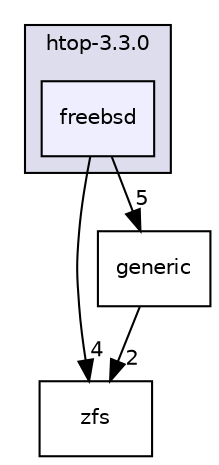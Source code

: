 digraph "linux/download/htop-3.3.0/freebsd" {
  compound=true
  node [ fontsize="10", fontname="Helvetica"];
  edge [ labelfontsize="10", labelfontname="Helvetica"];
  subgraph clusterdir_b932c5e19070f08215315961f36cd8a5 {
    graph [ bgcolor="#ddddee", pencolor="black", label="htop-3.3.0" fontname="Helvetica", fontsize="10", URL="dir_b932c5e19070f08215315961f36cd8a5.html"]
  dir_77590bba7013c3b819efb5e749d8e323 [shape=box, label="freebsd", style="filled", fillcolor="#eeeeff", pencolor="black", URL="dir_77590bba7013c3b819efb5e749d8e323.html"];
  }
  dir_240f9a125fb2d8aefe3163bb4736c458 [shape=box label="zfs" URL="dir_240f9a125fb2d8aefe3163bb4736c458.html"];
  dir_9d543c6ce8c2289cd55a6f73485c93f1 [shape=box label="generic" URL="dir_9d543c6ce8c2289cd55a6f73485c93f1.html"];
  dir_77590bba7013c3b819efb5e749d8e323->dir_240f9a125fb2d8aefe3163bb4736c458 [headlabel="4", labeldistance=1.5 headhref="dir_000016_000029.html"];
  dir_77590bba7013c3b819efb5e749d8e323->dir_9d543c6ce8c2289cd55a6f73485c93f1 [headlabel="5", labeldistance=1.5 headhref="dir_000016_000023.html"];
  dir_9d543c6ce8c2289cd55a6f73485c93f1->dir_240f9a125fb2d8aefe3163bb4736c458 [headlabel="2", labeldistance=1.5 headhref="dir_000023_000029.html"];
}
